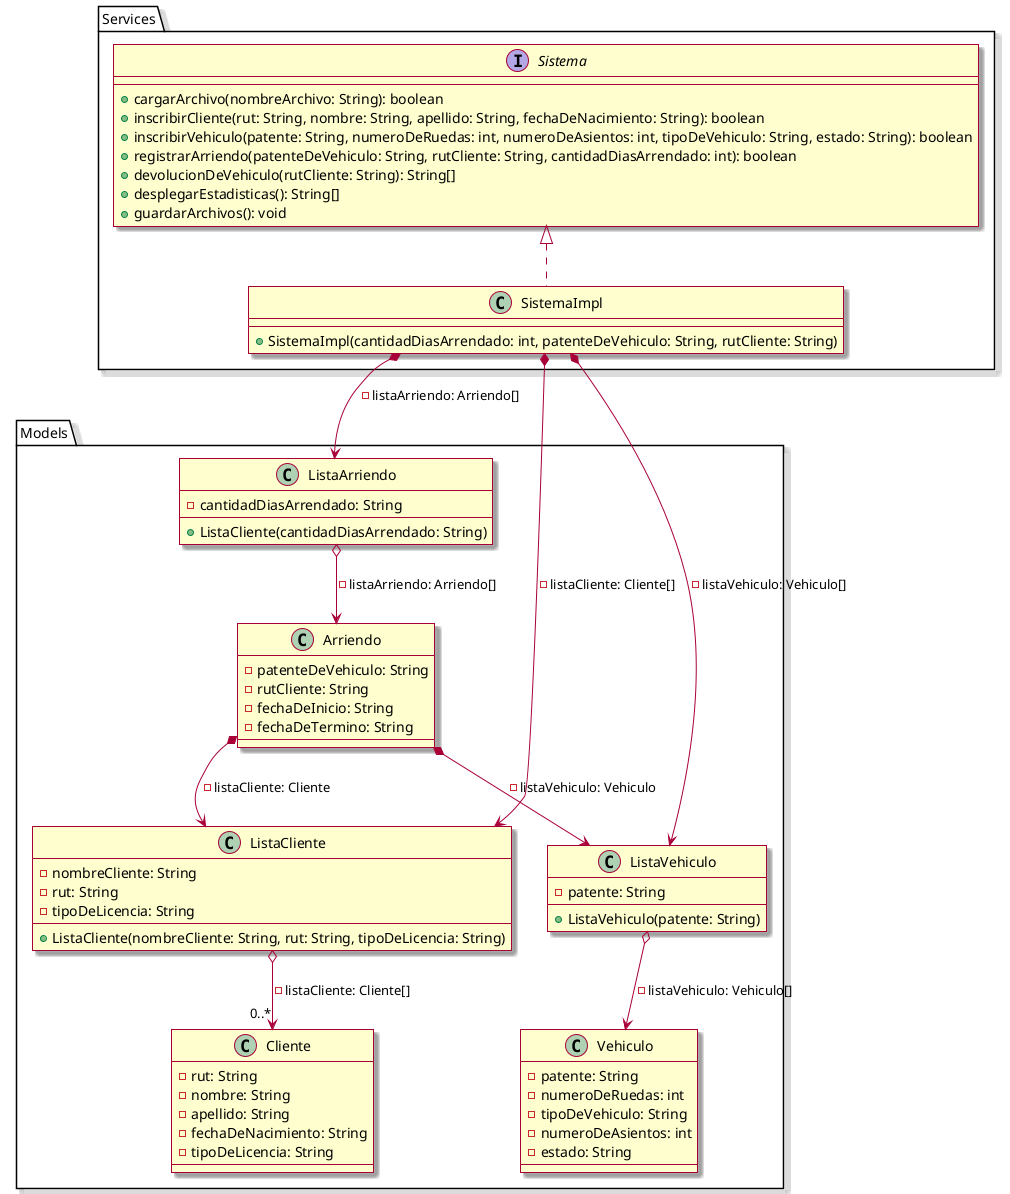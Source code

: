 @startuml
skin rose
!pragma useIntermediatePackages false

package Models {
    class Arriendo{
        -patenteDeVehiculo: String
        -rutCliente: String
        -fechaDeInicio: String
        -fechaDeTermino: String
    }

    class ListaArriendo{
        -cantidadDiasArrendado: String
        +ListaCliente(cantidadDiasArrendado: String)
    }

    class Cliente {
        -rut: String
        -nombre: String
        -apellido: String
        -fechaDeNacimiento: String
        -tipoDeLicencia: String

    }

    class ListaCliente{
        -nombreCliente: String
        -rut: String
        -tipoDeLicencia: String
        +ListaCliente(nombreCliente: String, rut: String, tipoDeLicencia: String)
    }

    class Vehiculo{
        -patente: String
        -numeroDeRuedas: int
        -tipoDeVehiculo: String
        -numeroDeAsientos: int
        -estado: String
    }

    class ListaVehiculo{
        -patente: String
        +ListaVehiculo(patente: String)
    }
}

package Services {
    interface Sistema{
        +cargarArchivo(nombreArchivo: String): boolean
        +inscribirCliente(rut: String, nombre: String, apellido: String, fechaDeNacimiento: String): boolean
        +inscribirVehiculo(patente: String, numeroDeRuedas: int, numeroDeAsientos: int, tipoDeVehiculo: String, estado: String): boolean
        +registrarArriendo(patenteDeVehiculo: String, rutCliente: String, cantidadDiasArrendado: int): boolean
        +devolucionDeVehiculo(rutCliente: String): String[]
        +desplegarEstadisticas(): String[]
        +guardarArchivos(): void
    }

    class SistemaImpl{
        +SistemaImpl(cantidadDiasArrendado: int, patenteDeVehiculo: String, rutCliente: String)

    }
}



Sistema <|.. SistemaImpl
SistemaImpl *--> ListaArriendo: -listaArriendo: Arriendo[]
SistemaImpl *--> ListaCliente: -listaCliente: Cliente[]
SistemaImpl *--> ListaVehiculo: -listaVehiculo: Vehiculo[]

ListaArriendo o--> Arriendo: -listaArriendo: Arriendo[]
ListaCliente o--> "0..*"Cliente: -listaCliente: Cliente[]
ListaVehiculo o--> Vehiculo: -listaVehiculo: Vehiculo[]
Arriendo *--> ListaCliente: -listaCliente: Cliente
Arriendo *--> ListaVehiculo: -listaVehiculo: Vehiculo

@enduml